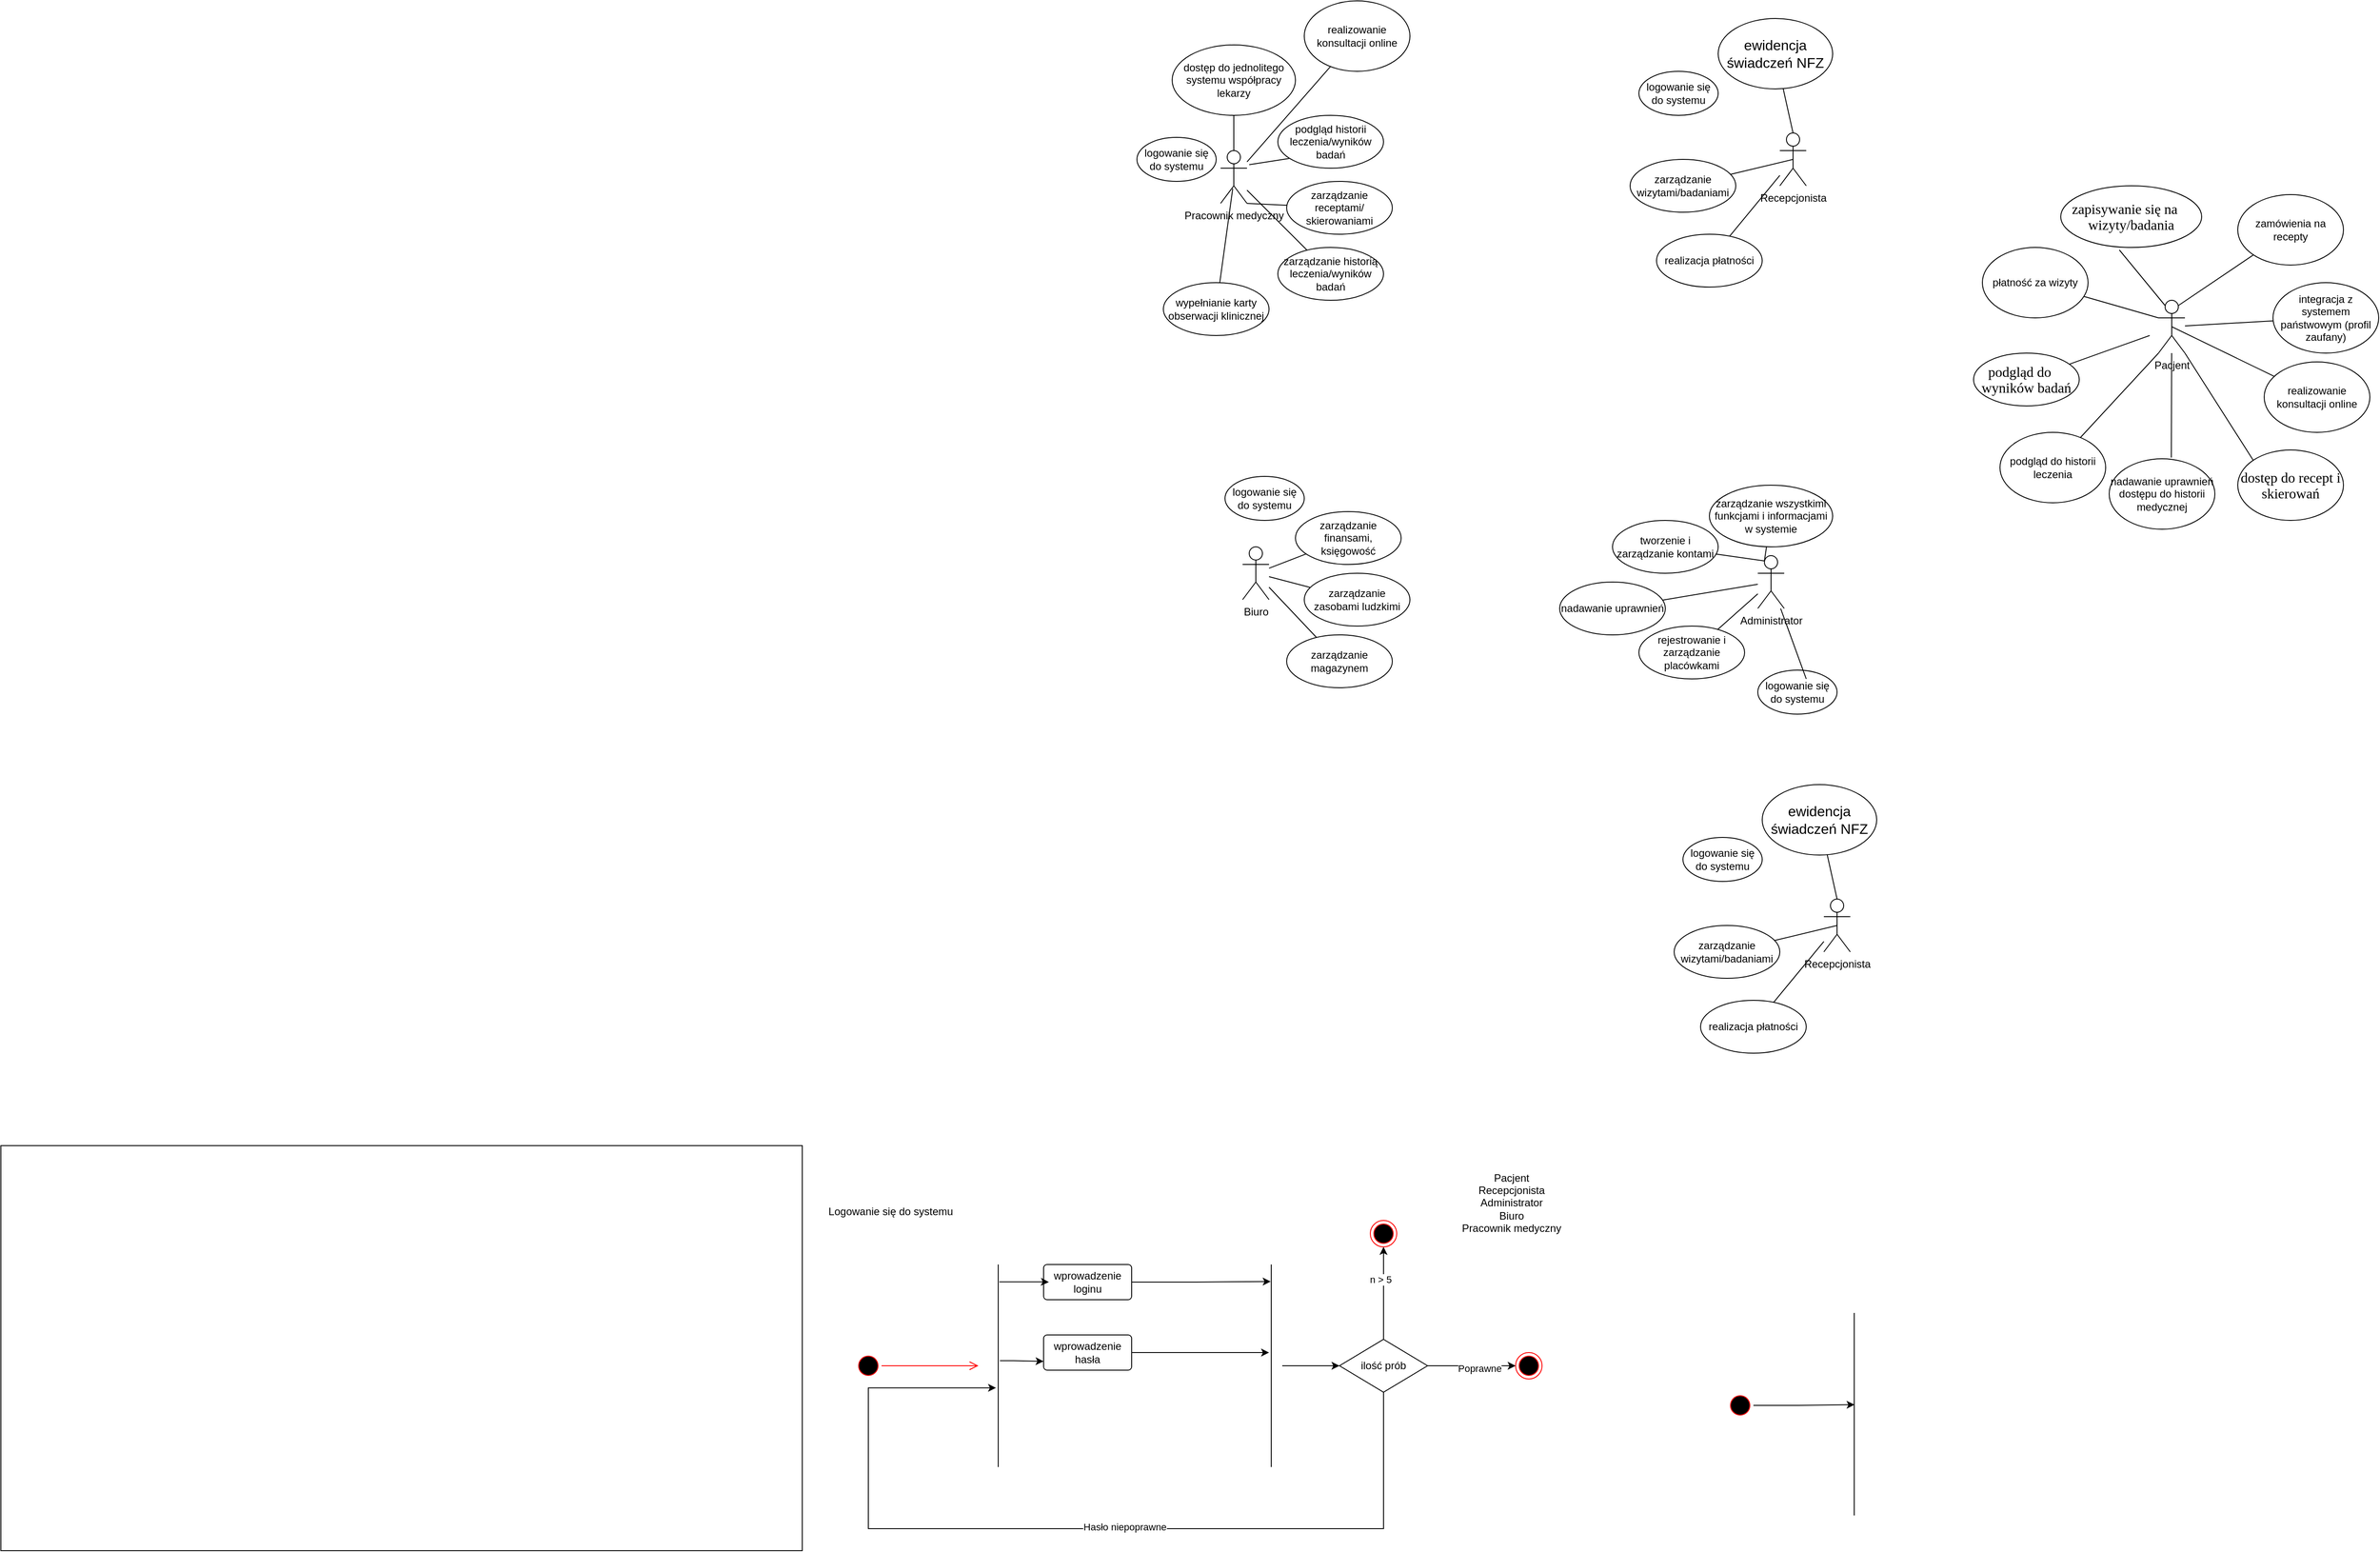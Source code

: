 <mxfile version="17.4.3" type="github">
  <diagram id="2RPdpxXCFyz0xVRLLAnb" name="Page-1">
    <mxGraphModel dx="3151" dy="1903" grid="1" gridSize="10" guides="1" tooltips="1" connect="1" arrows="1" fold="1" page="1" pageScale="1" pageWidth="827" pageHeight="1169" math="0" shadow="0">
      <root>
        <mxCell id="0" />
        <mxCell id="1" parent="0" />
        <mxCell id="TBF9zZiF4ZimvEeWQ7kE-50" value="" style="rounded=0;arcSize=10;whiteSpace=wrap;html=1;align=center;glass=0;shadow=0;" vertex="1" parent="1">
          <mxGeometry x="-1290" y="610" width="910" height="460" as="geometry" />
        </mxCell>
        <mxCell id="AdZAlGOrFTd36PGD04gz-3" value="Recepcjonista" style="shape=umlActor;verticalLabelPosition=bottom;verticalAlign=top;html=1;outlineConnect=0;" parent="1" vertex="1">
          <mxGeometry x="730" y="-540" width="30" height="60" as="geometry" />
        </mxCell>
        <mxCell id="AdZAlGOrFTd36PGD04gz-8" value="logowanie się do systemu" style="ellipse;whiteSpace=wrap;html=1;" parent="1" vertex="1">
          <mxGeometry x="705" y="70" width="90" height="50" as="geometry" />
        </mxCell>
        <mxCell id="AdZAlGOrFTd36PGD04gz-10" value="zarządzanie wizytami/badaniami" style="ellipse;whiteSpace=wrap;html=1;" parent="1" vertex="1">
          <mxGeometry x="560" y="-510" width="120" height="60" as="geometry" />
        </mxCell>
        <mxCell id="AdZAlGOrFTd36PGD04gz-11" value="&lt;div&gt;&lt;span style=&quot;font-size: 16px ; background-color: rgb(255 , 255 , 255)&quot;&gt;ewidencja świadczeń NFZ&lt;/span&gt;&lt;/div&gt;" style="ellipse;whiteSpace=wrap;html=1;align=center;" parent="1" vertex="1">
          <mxGeometry x="660" y="-670" width="130" height="80" as="geometry" />
        </mxCell>
        <mxCell id="AdZAlGOrFTd36PGD04gz-12" value="realizacja płatności" style="ellipse;whiteSpace=wrap;html=1;" parent="1" vertex="1">
          <mxGeometry x="590" y="-425" width="120" height="60" as="geometry" />
        </mxCell>
        <mxCell id="AdZAlGOrFTd36PGD04gz-13" value="Pracownik medyczny&lt;br&gt;" style="shape=umlActor;verticalLabelPosition=bottom;verticalAlign=top;html=1;outlineConnect=0;" parent="1" vertex="1">
          <mxGeometry x="95" y="-520" width="30" height="60" as="geometry" />
        </mxCell>
        <mxCell id="AdZAlGOrFTd36PGD04gz-14" value="podgląd historii leczenia/wyników badań" style="ellipse;whiteSpace=wrap;html=1;" parent="1" vertex="1">
          <mxGeometry x="160" y="-560" width="120" height="60" as="geometry" />
        </mxCell>
        <mxCell id="AdZAlGOrFTd36PGD04gz-15" value="zarządzanie receptami/&lt;br&gt;skierowaniami" style="ellipse;whiteSpace=wrap;html=1;" parent="1" vertex="1">
          <mxGeometry x="170" y="-485" width="120" height="60" as="geometry" />
        </mxCell>
        <mxCell id="AdZAlGOrFTd36PGD04gz-16" value="zarządzanie historią leczenia/wyników badań" style="ellipse;whiteSpace=wrap;html=1;" parent="1" vertex="1">
          <mxGeometry x="160" y="-410" width="120" height="60" as="geometry" />
        </mxCell>
        <mxCell id="AdZAlGOrFTd36PGD04gz-17" value="dostęp do jednolitego systemu współpracy lekarzy" style="ellipse;whiteSpace=wrap;html=1;" parent="1" vertex="1">
          <mxGeometry x="40" y="-640" width="140" height="80" as="geometry" />
        </mxCell>
        <mxCell id="AdZAlGOrFTd36PGD04gz-20" value="Administrator" style="shape=umlActor;verticalLabelPosition=bottom;verticalAlign=top;html=1;outlineConnect=0;" parent="1" vertex="1">
          <mxGeometry x="705" y="-60" width="30" height="60" as="geometry" />
        </mxCell>
        <mxCell id="AdZAlGOrFTd36PGD04gz-21" value="tworzenie i zarządzanie kontami" style="ellipse;whiteSpace=wrap;html=1;" parent="1" vertex="1">
          <mxGeometry x="540" y="-100" width="120" height="60" as="geometry" />
        </mxCell>
        <mxCell id="AdZAlGOrFTd36PGD04gz-22" value="nadawanie uprawnień" style="ellipse;whiteSpace=wrap;html=1;" parent="1" vertex="1">
          <mxGeometry x="480" y="-30" width="120" height="60" as="geometry" />
        </mxCell>
        <mxCell id="AdZAlGOrFTd36PGD04gz-23" value="rejestrowanie i zarządzanie placówkami" style="ellipse;whiteSpace=wrap;html=1;" parent="1" vertex="1">
          <mxGeometry x="570" y="20" width="120" height="60" as="geometry" />
        </mxCell>
        <mxCell id="AdZAlGOrFTd36PGD04gz-24" value="zarządzanie wszystkimi funkcjami i informacjami w systemie" style="ellipse;whiteSpace=wrap;html=1;" parent="1" vertex="1">
          <mxGeometry x="650" y="-140" width="140" height="70" as="geometry" />
        </mxCell>
        <mxCell id="AdZAlGOrFTd36PGD04gz-25" value="Biuro" style="shape=umlActor;verticalLabelPosition=bottom;verticalAlign=top;html=1;outlineConnect=0;" parent="1" vertex="1">
          <mxGeometry x="120" y="-70" width="30" height="60" as="geometry" />
        </mxCell>
        <mxCell id="AdZAlGOrFTd36PGD04gz-26" value="zarządzanie finansami, księgowość" style="ellipse;whiteSpace=wrap;html=1;" parent="1" vertex="1">
          <mxGeometry x="180" y="-110" width="120" height="60" as="geometry" />
        </mxCell>
        <mxCell id="AdZAlGOrFTd36PGD04gz-27" value="zarządzanie zasobami ludzkimi" style="ellipse;whiteSpace=wrap;html=1;" parent="1" vertex="1">
          <mxGeometry x="190" y="-40" width="120" height="60" as="geometry" />
        </mxCell>
        <mxCell id="AdZAlGOrFTd36PGD04gz-28" value="zarządzanie magazynem" style="ellipse;whiteSpace=wrap;html=1;" parent="1" vertex="1">
          <mxGeometry x="170" y="30" width="120" height="60" as="geometry" />
        </mxCell>
        <mxCell id="AdZAlGOrFTd36PGD04gz-33" value="" style="endArrow=none;html=1;rounded=0;" parent="1" source="AdZAlGOrFTd36PGD04gz-26" target="AdZAlGOrFTd36PGD04gz-25" edge="1">
          <mxGeometry width="50" height="50" relative="1" as="geometry">
            <mxPoint x="450" y="-110" as="sourcePoint" />
            <mxPoint x="500" y="-160" as="targetPoint" />
          </mxGeometry>
        </mxCell>
        <mxCell id="AdZAlGOrFTd36PGD04gz-37" value="" style="endArrow=none;html=1;rounded=0;" parent="1" source="AdZAlGOrFTd36PGD04gz-13" target="AdZAlGOrFTd36PGD04gz-17" edge="1">
          <mxGeometry width="50" height="50" relative="1" as="geometry">
            <mxPoint x="450" y="-310" as="sourcePoint" />
            <mxPoint x="500" y="-360" as="targetPoint" />
          </mxGeometry>
        </mxCell>
        <mxCell id="AdZAlGOrFTd36PGD04gz-39" value="" style="endArrow=none;html=1;rounded=0;entryX=0.75;entryY=0.1;entryDx=0;entryDy=0;entryPerimeter=0;" parent="1" edge="1">
          <mxGeometry width="50" height="50" relative="1" as="geometry">
            <mxPoint x="172.751" y="-511.02" as="sourcePoint" />
            <mxPoint x="127.5" y="-504" as="targetPoint" />
          </mxGeometry>
        </mxCell>
        <mxCell id="AdZAlGOrFTd36PGD04gz-40" value="" style="endArrow=none;html=1;rounded=0;entryX=1;entryY=1;entryDx=0;entryDy=0;entryPerimeter=0;" parent="1" source="AdZAlGOrFTd36PGD04gz-15" target="AdZAlGOrFTd36PGD04gz-13" edge="1">
          <mxGeometry width="50" height="50" relative="1" as="geometry">
            <mxPoint x="450" y="-310" as="sourcePoint" />
            <mxPoint x="500" y="-360" as="targetPoint" />
          </mxGeometry>
        </mxCell>
        <mxCell id="AdZAlGOrFTd36PGD04gz-41" value="" style="endArrow=none;html=1;rounded=0;" parent="1" source="AdZAlGOrFTd36PGD04gz-16" target="AdZAlGOrFTd36PGD04gz-13" edge="1">
          <mxGeometry width="50" height="50" relative="1" as="geometry">
            <mxPoint x="450" y="-310" as="sourcePoint" />
            <mxPoint x="500" y="-360" as="targetPoint" />
          </mxGeometry>
        </mxCell>
        <mxCell id="AdZAlGOrFTd36PGD04gz-42" value="" style="endArrow=none;html=1;rounded=0;" parent="1" source="AdZAlGOrFTd36PGD04gz-25" target="AdZAlGOrFTd36PGD04gz-27" edge="1">
          <mxGeometry width="50" height="50" relative="1" as="geometry">
            <mxPoint x="450" y="-110" as="sourcePoint" />
            <mxPoint x="500" y="-160" as="targetPoint" />
          </mxGeometry>
        </mxCell>
        <mxCell id="AdZAlGOrFTd36PGD04gz-43" value="" style="endArrow=none;html=1;rounded=0;exitX=0.283;exitY=0.05;exitDx=0;exitDy=0;exitPerimeter=0;" parent="1" source="AdZAlGOrFTd36PGD04gz-28" target="AdZAlGOrFTd36PGD04gz-25" edge="1">
          <mxGeometry width="50" height="50" relative="1" as="geometry">
            <mxPoint x="450" y="-110" as="sourcePoint" />
            <mxPoint x="500" y="-160" as="targetPoint" />
          </mxGeometry>
        </mxCell>
        <mxCell id="AdZAlGOrFTd36PGD04gz-44" value="" style="endArrow=none;html=1;rounded=0;entryX=0.25;entryY=0.1;entryDx=0;entryDy=0;entryPerimeter=0;" parent="1" source="AdZAlGOrFTd36PGD04gz-21" target="AdZAlGOrFTd36PGD04gz-20" edge="1">
          <mxGeometry width="50" height="50" relative="1" as="geometry">
            <mxPoint x="450" y="-110" as="sourcePoint" />
            <mxPoint x="500" y="-160" as="targetPoint" />
          </mxGeometry>
        </mxCell>
        <mxCell id="AdZAlGOrFTd36PGD04gz-45" value="" style="endArrow=none;html=1;rounded=0;" parent="1" source="AdZAlGOrFTd36PGD04gz-22" target="AdZAlGOrFTd36PGD04gz-20" edge="1">
          <mxGeometry width="50" height="50" relative="1" as="geometry">
            <mxPoint x="450" y="-110" as="sourcePoint" />
            <mxPoint x="500" y="-160" as="targetPoint" />
          </mxGeometry>
        </mxCell>
        <mxCell id="AdZAlGOrFTd36PGD04gz-46" value="" style="endArrow=none;html=1;rounded=0;" parent="1" source="AdZAlGOrFTd36PGD04gz-23" target="AdZAlGOrFTd36PGD04gz-20" edge="1">
          <mxGeometry width="50" height="50" relative="1" as="geometry">
            <mxPoint x="450" y="-110" as="sourcePoint" />
            <mxPoint x="500" y="-160" as="targetPoint" />
          </mxGeometry>
        </mxCell>
        <mxCell id="AdZAlGOrFTd36PGD04gz-47" value="" style="endArrow=none;html=1;rounded=0;exitX=0.25;exitY=0.1;exitDx=0;exitDy=0;exitPerimeter=0;" parent="1" source="AdZAlGOrFTd36PGD04gz-20" target="AdZAlGOrFTd36PGD04gz-24" edge="1">
          <mxGeometry width="50" height="50" relative="1" as="geometry">
            <mxPoint x="450" y="-110" as="sourcePoint" />
            <mxPoint x="500" y="-160" as="targetPoint" />
          </mxGeometry>
        </mxCell>
        <mxCell id="AdZAlGOrFTd36PGD04gz-49" value="" style="endArrow=none;html=1;rounded=0;entryX=0.5;entryY=0.5;entryDx=0;entryDy=0;entryPerimeter=0;" parent="1" source="AdZAlGOrFTd36PGD04gz-10" target="AdZAlGOrFTd36PGD04gz-3" edge="1">
          <mxGeometry width="50" height="50" relative="1" as="geometry">
            <mxPoint x="450" y="-510" as="sourcePoint" />
            <mxPoint x="500" y="-560" as="targetPoint" />
          </mxGeometry>
        </mxCell>
        <mxCell id="AdZAlGOrFTd36PGD04gz-50" value="" style="endArrow=none;html=1;rounded=0;" parent="1" source="AdZAlGOrFTd36PGD04gz-12" target="AdZAlGOrFTd36PGD04gz-3" edge="1">
          <mxGeometry width="50" height="50" relative="1" as="geometry">
            <mxPoint x="450" y="-510" as="sourcePoint" />
            <mxPoint x="500" y="-560" as="targetPoint" />
          </mxGeometry>
        </mxCell>
        <mxCell id="AdZAlGOrFTd36PGD04gz-51" value="" style="endArrow=none;html=1;rounded=0;entryX=0.5;entryY=0;entryDx=0;entryDy=0;entryPerimeter=0;" parent="1" source="AdZAlGOrFTd36PGD04gz-11" target="AdZAlGOrFTd36PGD04gz-3" edge="1">
          <mxGeometry width="50" height="50" relative="1" as="geometry">
            <mxPoint x="450" y="-510" as="sourcePoint" />
            <mxPoint x="500" y="-560" as="targetPoint" />
          </mxGeometry>
        </mxCell>
        <mxCell id="lqnqc55kXV3MOIMBdHod-2" value="&lt;p class=&quot;MsoListParagraph&quot; style=&quot;text-indent: -18.0pt&quot;&gt;&lt;span style=&quot;font-size: 12.0pt ; line-height: 107% ; font-family: &amp;#34;symbol&amp;#34;&quot;&gt;&lt;span style=&quot;font-stretch: normal ; font-size: 7pt ; line-height: normal ; font-family: &amp;#34;times new roman&amp;#34;&quot;&gt;&amp;nbsp; &amp;nbsp;&amp;nbsp;&lt;/span&gt;&lt;/span&gt;&lt;span style=&quot;font-size: 12.0pt ; line-height: 107% ; font-family: &amp;#34;times new roman&amp;#34; , serif&quot;&gt;zapisywanie się na wizyty/badania&lt;/span&gt;&lt;/p&gt;" style="ellipse;whiteSpace=wrap;html=1;" parent="1" vertex="1">
          <mxGeometry x="1049" y="-480" width="160" height="70" as="geometry" />
        </mxCell>
        <mxCell id="lqnqc55kXV3MOIMBdHod-3" value="&lt;p class=&quot;MsoListParagraph&quot; style=&quot;text-indent: -18.0pt&quot;&gt;&lt;span style=&quot;line-height: 107%&quot;&gt;&lt;span style=&quot;font-stretch: normal ; line-height: normal ; font-size: 16px&quot;&gt;&lt;font face=&quot;Symbol&quot;&gt;&amp;nbsp;&lt;/font&gt;&lt;/span&gt;&lt;span style=&quot;font-family: &amp;#34;times new roman&amp;#34; ; font-size: 7pt ; font-stretch: normal ; line-height: normal&quot;&gt; &amp;nbsp;&lt;/span&gt;&lt;/span&gt;&lt;span style=&quot;font-size: 12.0pt ; line-height: 107% ; font-family: &amp;#34;times new roman&amp;#34; , serif&quot;&gt;podgląd do wyników badań&lt;/span&gt;&lt;/p&gt;" style="ellipse;whiteSpace=wrap;html=1;" parent="1" vertex="1">
          <mxGeometry x="950" y="-290" width="120" height="60" as="geometry" />
        </mxCell>
        <mxCell id="lqnqc55kXV3MOIMBdHod-4" value="zamówienia na recepty" style="ellipse;whiteSpace=wrap;html=1;" parent="1" vertex="1">
          <mxGeometry x="1250" y="-470" width="120" height="80" as="geometry" />
        </mxCell>
        <mxCell id="lqnqc55kXV3MOIMBdHod-5" value="płatność za wizyty" style="ellipse;whiteSpace=wrap;html=1;" parent="1" vertex="1">
          <mxGeometry x="960" y="-410" width="120" height="80" as="geometry" />
        </mxCell>
        <mxCell id="lqnqc55kXV3MOIMBdHod-6" value="integracja z systemem państwowym (profil zaufany)" style="ellipse;whiteSpace=wrap;html=1;" parent="1" vertex="1">
          <mxGeometry x="1290" y="-370" width="120" height="80" as="geometry" />
        </mxCell>
        <mxCell id="lqnqc55kXV3MOIMBdHod-7" value="nadawanie uprawnień dostępu do historii medycznej" style="ellipse;whiteSpace=wrap;html=1;" parent="1" vertex="1">
          <mxGeometry x="1104" y="-170" width="120" height="80" as="geometry" />
        </mxCell>
        <mxCell id="lqnqc55kXV3MOIMBdHod-8" value="&lt;p class=&quot;MsoListParagraph&quot; style=&quot;text-indent: -18.0pt&quot;&gt;&lt;span style=&quot;font-size: 12pt ; line-height: 107%&quot;&gt;&lt;font face=&quot;Symbol&quot;&gt;&amp;nbsp; &amp;nbsp; &amp;nbsp;&amp;nbsp;&lt;/font&gt;&lt;/span&gt;&lt;span style=&quot;font-size: 12.0pt ; line-height: 107% ; font-family: &amp;#34;times new roman&amp;#34; , serif&quot;&gt;dostęp do recept i skierowań&lt;/span&gt;&lt;/p&gt;" style="ellipse;whiteSpace=wrap;html=1;" parent="1" vertex="1">
          <mxGeometry x="1250" y="-180" width="120" height="80" as="geometry" />
        </mxCell>
        <mxCell id="lqnqc55kXV3MOIMBdHod-9" value="podgląd do historii leczenia" style="ellipse;whiteSpace=wrap;html=1;" parent="1" vertex="1">
          <mxGeometry x="980" y="-200" width="120" height="80" as="geometry" />
        </mxCell>
        <mxCell id="lqnqc55kXV3MOIMBdHod-10" value="realizowanie konsultacji online" style="ellipse;whiteSpace=wrap;html=1;" parent="1" vertex="1">
          <mxGeometry x="190" y="-690" width="120" height="80" as="geometry" />
        </mxCell>
        <mxCell id="lqnqc55kXV3MOIMBdHod-11" value="Pacjent&lt;br&gt;" style="shape=umlActor;verticalLabelPosition=bottom;verticalAlign=top;html=1;outlineConnect=0;" parent="1" vertex="1">
          <mxGeometry x="1160" y="-350" width="30" height="60" as="geometry" />
        </mxCell>
        <mxCell id="lqnqc55kXV3MOIMBdHod-25" value="wypełnianie karty obserwacji klinicznej" style="ellipse;whiteSpace=wrap;html=1;" parent="1" vertex="1">
          <mxGeometry x="30" y="-370" width="120" height="60" as="geometry" />
        </mxCell>
        <mxCell id="lqnqc55kXV3MOIMBdHod-27" value="" style="endArrow=none;html=1;rounded=0;" parent="1" target="lqnqc55kXV3MOIMBdHod-25" edge="1">
          <mxGeometry width="50" height="50" relative="1" as="geometry">
            <mxPoint x="108.769" y="-476.772" as="sourcePoint" />
            <mxPoint x="371.24" y="-543.22" as="targetPoint" />
          </mxGeometry>
        </mxCell>
        <mxCell id="lqnqc55kXV3MOIMBdHod-30" value="" style="endArrow=none;html=1;rounded=0;fontFamily=Helvetica;" parent="1" source="AdZAlGOrFTd36PGD04gz-13" target="lqnqc55kXV3MOIMBdHod-10" edge="1">
          <mxGeometry width="50" height="50" relative="1" as="geometry">
            <mxPoint x="320" y="-810" as="sourcePoint" />
            <mxPoint x="370" y="-860" as="targetPoint" />
          </mxGeometry>
        </mxCell>
        <mxCell id="lqnqc55kXV3MOIMBdHod-34" value="realizowanie konsultacji online" style="ellipse;whiteSpace=wrap;html=1;" parent="1" vertex="1">
          <mxGeometry x="1280" y="-280" width="120" height="80" as="geometry" />
        </mxCell>
        <mxCell id="lqnqc55kXV3MOIMBdHod-35" value="logowanie się do systemu" style="ellipse;whiteSpace=wrap;html=1;" parent="1" vertex="1">
          <mxGeometry x="100" y="-150" width="90" height="50" as="geometry" />
        </mxCell>
        <mxCell id="lqnqc55kXV3MOIMBdHod-36" value="logowanie się do systemu" style="ellipse;whiteSpace=wrap;html=1;" parent="1" vertex="1">
          <mxGeometry y="-535" width="90" height="50" as="geometry" />
        </mxCell>
        <mxCell id="lqnqc55kXV3MOIMBdHod-37" value="logowanie się do systemu" style="ellipse;whiteSpace=wrap;html=1;" parent="1" vertex="1">
          <mxGeometry x="570" y="-610" width="90" height="50" as="geometry" />
        </mxCell>
        <mxCell id="TBF9zZiF4ZimvEeWQ7kE-1" value="" style="endArrow=none;html=1;rounded=0;" edge="1" parent="1" target="AdZAlGOrFTd36PGD04gz-20">
          <mxGeometry width="50" height="50" relative="1" as="geometry">
            <mxPoint x="759.995" y="80.004" as="sourcePoint" />
            <mxPoint x="805.54" y="39.473" as="targetPoint" />
          </mxGeometry>
        </mxCell>
        <mxCell id="TBF9zZiF4ZimvEeWQ7kE-2" value="" style="endArrow=none;html=1;rounded=0;" edge="1" parent="1" source="lqnqc55kXV3MOIMBdHod-9">
          <mxGeometry width="50" height="50" relative="1" as="geometry">
            <mxPoint x="1189.085" y="-209.996" as="sourcePoint" />
            <mxPoint x="1159.997" y="-290" as="targetPoint" />
          </mxGeometry>
        </mxCell>
        <mxCell id="TBF9zZiF4ZimvEeWQ7kE-3" value="" style="endArrow=none;html=1;rounded=0;" edge="1" parent="1" source="lqnqc55kXV3MOIMBdHod-3">
          <mxGeometry width="50" height="50" relative="1" as="geometry">
            <mxPoint x="1081.337" y="-184.111" as="sourcePoint" />
            <mxPoint x="1150" y="-310" as="targetPoint" />
          </mxGeometry>
        </mxCell>
        <mxCell id="TBF9zZiF4ZimvEeWQ7kE-4" value="" style="endArrow=none;html=1;rounded=0;entryX=0;entryY=0.333;entryDx=0;entryDy=0;entryPerimeter=0;" edge="1" parent="1" source="lqnqc55kXV3MOIMBdHod-5" target="lqnqc55kXV3MOIMBdHod-11">
          <mxGeometry width="50" height="50" relative="1" as="geometry">
            <mxPoint x="1068.998" y="-267.315" as="sourcePoint" />
            <mxPoint x="1160" y="-300" as="targetPoint" />
          </mxGeometry>
        </mxCell>
        <mxCell id="TBF9zZiF4ZimvEeWQ7kE-5" value="" style="endArrow=none;html=1;rounded=0;entryX=0.25;entryY=0.1;entryDx=0;entryDy=0;entryPerimeter=0;exitX=0.416;exitY=1.041;exitDx=0;exitDy=0;exitPerimeter=0;" edge="1" parent="1" source="lqnqc55kXV3MOIMBdHod-2" target="lqnqc55kXV3MOIMBdHod-11">
          <mxGeometry width="50" height="50" relative="1" as="geometry">
            <mxPoint x="1085.149" y="-344.243" as="sourcePoint" />
            <mxPoint x="1170" y="-320" as="targetPoint" />
          </mxGeometry>
        </mxCell>
        <mxCell id="TBF9zZiF4ZimvEeWQ7kE-6" value="" style="endArrow=none;html=1;rounded=0;entryX=0.75;entryY=0.1;entryDx=0;entryDy=0;entryPerimeter=0;" edge="1" parent="1" source="lqnqc55kXV3MOIMBdHod-4" target="lqnqc55kXV3MOIMBdHod-11">
          <mxGeometry width="50" height="50" relative="1" as="geometry">
            <mxPoint x="1125.56" y="-397.13" as="sourcePoint" />
            <mxPoint x="1177.5" y="-334" as="targetPoint" />
          </mxGeometry>
        </mxCell>
        <mxCell id="TBF9zZiF4ZimvEeWQ7kE-7" value="" style="endArrow=none;html=1;rounded=0;exitX=0.588;exitY=-0.017;exitDx=0;exitDy=0;exitPerimeter=0;" edge="1" parent="1" source="lqnqc55kXV3MOIMBdHod-7" target="lqnqc55kXV3MOIMBdHod-11">
          <mxGeometry width="50" height="50" relative="1" as="geometry">
            <mxPoint x="1275.194" y="-393.396" as="sourcePoint" />
            <mxPoint x="1185" y="-340" as="targetPoint" />
          </mxGeometry>
        </mxCell>
        <mxCell id="TBF9zZiF4ZimvEeWQ7kE-9" value="" style="endArrow=none;html=1;rounded=0;exitX=0;exitY=0;exitDx=0;exitDy=0;entryX=1;entryY=1;entryDx=0;entryDy=0;entryPerimeter=0;" edge="1" parent="1" source="lqnqc55kXV3MOIMBdHod-8" target="lqnqc55kXV3MOIMBdHod-11">
          <mxGeometry width="50" height="50" relative="1" as="geometry">
            <mxPoint x="1184.56" y="-161.36" as="sourcePoint" />
            <mxPoint x="1184.911" y="-280" as="targetPoint" />
          </mxGeometry>
        </mxCell>
        <mxCell id="TBF9zZiF4ZimvEeWQ7kE-10" value="" style="endArrow=none;html=1;rounded=0;entryX=0.5;entryY=0.5;entryDx=0;entryDy=0;entryPerimeter=0;" edge="1" parent="1" source="lqnqc55kXV3MOIMBdHod-34" target="lqnqc55kXV3MOIMBdHod-11">
          <mxGeometry width="50" height="50" relative="1" as="geometry">
            <mxPoint x="1277.574" y="-158.284" as="sourcePoint" />
            <mxPoint x="1200" y="-280" as="targetPoint" />
          </mxGeometry>
        </mxCell>
        <mxCell id="TBF9zZiF4ZimvEeWQ7kE-11" value="" style="endArrow=none;html=1;rounded=0;" edge="1" parent="1" source="lqnqc55kXV3MOIMBdHod-6" target="lqnqc55kXV3MOIMBdHod-11">
          <mxGeometry width="50" height="50" relative="1" as="geometry">
            <mxPoint x="1301.557" y="-253.601" as="sourcePoint" />
            <mxPoint x="1185" y="-310" as="targetPoint" />
          </mxGeometry>
        </mxCell>
        <mxCell id="TBF9zZiF4ZimvEeWQ7kE-12" value="" style="ellipse;html=1;shape=startState;fillColor=#000000;strokeColor=#ff0000;" vertex="1" parent="1">
          <mxGeometry x="-320" y="845" width="30" height="30" as="geometry" />
        </mxCell>
        <mxCell id="TBF9zZiF4ZimvEeWQ7kE-13" value="" style="edgeStyle=orthogonalEdgeStyle;html=1;verticalAlign=bottom;endArrow=open;endSize=8;strokeColor=#ff0000;rounded=0;" edge="1" source="TBF9zZiF4ZimvEeWQ7kE-12" parent="1">
          <mxGeometry relative="1" as="geometry">
            <mxPoint x="-180" y="860" as="targetPoint" />
          </mxGeometry>
        </mxCell>
        <mxCell id="TBF9zZiF4ZimvEeWQ7kE-52" style="edgeStyle=orthogonalEdgeStyle;rounded=0;orthogonalLoop=1;jettySize=auto;html=1;entryX=0;entryY=0.75;entryDx=0;entryDy=0;exitX=0.475;exitY=0.424;exitDx=0;exitDy=0;exitPerimeter=0;" edge="1" parent="1" source="TBF9zZiF4ZimvEeWQ7kE-14" target="TBF9zZiF4ZimvEeWQ7kE-34">
          <mxGeometry relative="1" as="geometry">
            <Array as="points">
              <mxPoint x="-140" y="854" />
            </Array>
          </mxGeometry>
        </mxCell>
        <mxCell id="TBF9zZiF4ZimvEeWQ7kE-14" value="" style="line;strokeWidth=1;fillColor=none;align=left;verticalAlign=middle;spacingTop=-1;spacingLeft=3;spacingRight=3;rotatable=0;labelPosition=right;points=[];portConstraint=eastwest;direction=south;" vertex="1" parent="1">
          <mxGeometry x="-170" y="745" width="25" height="230" as="geometry" />
        </mxCell>
        <mxCell id="TBF9zZiF4ZimvEeWQ7kE-23" value="Recepcjonista" style="shape=umlActor;verticalLabelPosition=bottom;verticalAlign=top;html=1;outlineConnect=0;" vertex="1" parent="1">
          <mxGeometry x="780" y="330" width="30" height="60" as="geometry" />
        </mxCell>
        <mxCell id="TBF9zZiF4ZimvEeWQ7kE-24" value="zarządzanie wizytami/badaniami" style="ellipse;whiteSpace=wrap;html=1;" vertex="1" parent="1">
          <mxGeometry x="610" y="360" width="120" height="60" as="geometry" />
        </mxCell>
        <mxCell id="TBF9zZiF4ZimvEeWQ7kE-25" value="&lt;div&gt;&lt;span style=&quot;font-size: 16px ; background-color: rgb(255 , 255 , 255)&quot;&gt;ewidencja świadczeń NFZ&lt;/span&gt;&lt;/div&gt;" style="ellipse;whiteSpace=wrap;html=1;align=center;" vertex="1" parent="1">
          <mxGeometry x="710" y="200" width="130" height="80" as="geometry" />
        </mxCell>
        <mxCell id="TBF9zZiF4ZimvEeWQ7kE-26" value="realizacja płatności" style="ellipse;whiteSpace=wrap;html=1;" vertex="1" parent="1">
          <mxGeometry x="640" y="445" width="120" height="60" as="geometry" />
        </mxCell>
        <mxCell id="TBF9zZiF4ZimvEeWQ7kE-27" value="" style="endArrow=none;html=1;rounded=0;entryX=0.5;entryY=0.5;entryDx=0;entryDy=0;entryPerimeter=0;" edge="1" parent="1" source="TBF9zZiF4ZimvEeWQ7kE-24" target="TBF9zZiF4ZimvEeWQ7kE-23">
          <mxGeometry width="50" height="50" relative="1" as="geometry">
            <mxPoint x="500" y="360" as="sourcePoint" />
            <mxPoint x="550" y="310" as="targetPoint" />
          </mxGeometry>
        </mxCell>
        <mxCell id="TBF9zZiF4ZimvEeWQ7kE-28" value="" style="endArrow=none;html=1;rounded=0;" edge="1" parent="1" source="TBF9zZiF4ZimvEeWQ7kE-26" target="TBF9zZiF4ZimvEeWQ7kE-23">
          <mxGeometry width="50" height="50" relative="1" as="geometry">
            <mxPoint x="500" y="360" as="sourcePoint" />
            <mxPoint x="550" y="310" as="targetPoint" />
          </mxGeometry>
        </mxCell>
        <mxCell id="TBF9zZiF4ZimvEeWQ7kE-29" value="" style="endArrow=none;html=1;rounded=0;entryX=0.5;entryY=0;entryDx=0;entryDy=0;entryPerimeter=0;" edge="1" parent="1" source="TBF9zZiF4ZimvEeWQ7kE-25" target="TBF9zZiF4ZimvEeWQ7kE-23">
          <mxGeometry width="50" height="50" relative="1" as="geometry">
            <mxPoint x="500" y="360" as="sourcePoint" />
            <mxPoint x="550" y="310" as="targetPoint" />
          </mxGeometry>
        </mxCell>
        <mxCell id="TBF9zZiF4ZimvEeWQ7kE-30" value="logowanie się do systemu" style="ellipse;whiteSpace=wrap;html=1;" vertex="1" parent="1">
          <mxGeometry x="620" y="260" width="90" height="50" as="geometry" />
        </mxCell>
        <mxCell id="TBF9zZiF4ZimvEeWQ7kE-31" value="Logowanie się do systemu" style="text;html=1;align=center;verticalAlign=middle;resizable=0;points=[];autosize=1;strokeColor=none;fillColor=none;" vertex="1" parent="1">
          <mxGeometry x="-360" y="675" width="160" height="20" as="geometry" />
        </mxCell>
        <mxCell id="TBF9zZiF4ZimvEeWQ7kE-47" style="edgeStyle=orthogonalEdgeStyle;rounded=0;orthogonalLoop=1;jettySize=auto;html=1;entryX=0.084;entryY=0.526;entryDx=0;entryDy=0;entryPerimeter=0;" edge="1" parent="1" source="TBF9zZiF4ZimvEeWQ7kE-33" target="TBF9zZiF4ZimvEeWQ7kE-35">
          <mxGeometry relative="1" as="geometry" />
        </mxCell>
        <mxCell id="TBF9zZiF4ZimvEeWQ7kE-33" value="wprowadzenie loginu" style="rounded=1;arcSize=10;whiteSpace=wrap;html=1;align=center;" vertex="1" parent="1">
          <mxGeometry x="-106" y="745" width="100" height="40" as="geometry" />
        </mxCell>
        <mxCell id="TBF9zZiF4ZimvEeWQ7kE-46" style="edgeStyle=orthogonalEdgeStyle;rounded=0;orthogonalLoop=1;jettySize=auto;html=1;entryX=0.435;entryY=0.6;entryDx=0;entryDy=0;entryPerimeter=0;" edge="1" parent="1" source="TBF9zZiF4ZimvEeWQ7kE-34" target="TBF9zZiF4ZimvEeWQ7kE-35">
          <mxGeometry relative="1" as="geometry" />
        </mxCell>
        <mxCell id="TBF9zZiF4ZimvEeWQ7kE-34" value="wprowadzenie hasła" style="rounded=1;arcSize=10;whiteSpace=wrap;html=1;align=center;" vertex="1" parent="1">
          <mxGeometry x="-106" y="825" width="100" height="40" as="geometry" />
        </mxCell>
        <mxCell id="TBF9zZiF4ZimvEeWQ7kE-48" style="edgeStyle=orthogonalEdgeStyle;rounded=0;orthogonalLoop=1;jettySize=auto;html=1;entryX=0;entryY=0.5;entryDx=0;entryDy=0;" edge="1" parent="1" source="TBF9zZiF4ZimvEeWQ7kE-35" target="TBF9zZiF4ZimvEeWQ7kE-36">
          <mxGeometry relative="1" as="geometry" />
        </mxCell>
        <mxCell id="TBF9zZiF4ZimvEeWQ7kE-35" value="" style="line;strokeWidth=1;fillColor=none;align=left;verticalAlign=middle;spacingTop=-1;spacingLeft=3;spacingRight=3;rotatable=0;labelPosition=right;points=[];portConstraint=eastwest;direction=south;" vertex="1" parent="1">
          <mxGeometry x="140" y="745" width="25" height="230" as="geometry" />
        </mxCell>
        <mxCell id="TBF9zZiF4ZimvEeWQ7kE-39" style="edgeStyle=orthogonalEdgeStyle;rounded=0;orthogonalLoop=1;jettySize=auto;html=1;entryX=0.609;entryY=0.6;entryDx=0;entryDy=0;entryPerimeter=0;" edge="1" parent="1" source="TBF9zZiF4ZimvEeWQ7kE-36" target="TBF9zZiF4ZimvEeWQ7kE-14">
          <mxGeometry relative="1" as="geometry">
            <Array as="points">
              <mxPoint x="280" y="1045" />
              <mxPoint x="-305" y="1045" />
              <mxPoint x="-305" y="885" />
            </Array>
          </mxGeometry>
        </mxCell>
        <mxCell id="TBF9zZiF4ZimvEeWQ7kE-40" value="Hasło niepoprawne" style="edgeLabel;html=1;align=center;verticalAlign=middle;resizable=0;points=[];" vertex="1" connectable="0" parent="TBF9zZiF4ZimvEeWQ7kE-39">
          <mxGeometry x="-0.14" y="-2" relative="1" as="geometry">
            <mxPoint as="offset" />
          </mxGeometry>
        </mxCell>
        <mxCell id="TBF9zZiF4ZimvEeWQ7kE-41" style="edgeStyle=orthogonalEdgeStyle;rounded=0;orthogonalLoop=1;jettySize=auto;html=1;" edge="1" parent="1" source="TBF9zZiF4ZimvEeWQ7kE-36" target="TBF9zZiF4ZimvEeWQ7kE-38">
          <mxGeometry relative="1" as="geometry" />
        </mxCell>
        <mxCell id="TBF9zZiF4ZimvEeWQ7kE-43" value="Poprawne" style="edgeLabel;html=1;align=center;verticalAlign=middle;resizable=0;points=[];" vertex="1" connectable="0" parent="TBF9zZiF4ZimvEeWQ7kE-41">
          <mxGeometry x="0.18" y="-3" relative="1" as="geometry">
            <mxPoint as="offset" />
          </mxGeometry>
        </mxCell>
        <mxCell id="TBF9zZiF4ZimvEeWQ7kE-44" style="edgeStyle=orthogonalEdgeStyle;rounded=0;orthogonalLoop=1;jettySize=auto;html=1;entryX=0.5;entryY=1;entryDx=0;entryDy=0;" edge="1" parent="1" source="TBF9zZiF4ZimvEeWQ7kE-36" target="TBF9zZiF4ZimvEeWQ7kE-37">
          <mxGeometry relative="1" as="geometry" />
        </mxCell>
        <mxCell id="TBF9zZiF4ZimvEeWQ7kE-45" value="n &amp;gt; 5&amp;nbsp;" style="edgeLabel;html=1;align=center;verticalAlign=middle;resizable=0;points=[];" vertex="1" connectable="0" parent="TBF9zZiF4ZimvEeWQ7kE-44">
          <mxGeometry x="0.3" y="2" relative="1" as="geometry">
            <mxPoint as="offset" />
          </mxGeometry>
        </mxCell>
        <mxCell id="TBF9zZiF4ZimvEeWQ7kE-36" value="ilość prób" style="shape=rhombus;perimeter=rhombusPerimeter;whiteSpace=wrap;html=1;align=center;" vertex="1" parent="1">
          <mxGeometry x="230" y="830" width="100" height="60" as="geometry" />
        </mxCell>
        <mxCell id="TBF9zZiF4ZimvEeWQ7kE-37" value="" style="ellipse;html=1;shape=endState;fillColor=#000000;strokeColor=#ff0000;" vertex="1" parent="1">
          <mxGeometry x="265" y="695" width="30" height="30" as="geometry" />
        </mxCell>
        <mxCell id="TBF9zZiF4ZimvEeWQ7kE-38" value="" style="ellipse;html=1;shape=endState;fillColor=#000000;strokeColor=#ff0000;" vertex="1" parent="1">
          <mxGeometry x="430" y="845" width="30" height="30" as="geometry" />
        </mxCell>
        <mxCell id="TBF9zZiF4ZimvEeWQ7kE-49" value="Pacjent&lt;br&gt;Recepcjonista&lt;br&gt;Administrator&lt;br&gt;Biuro&lt;br&gt;Pracownik medyczny&lt;br&gt;" style="text;html=1;align=center;verticalAlign=middle;resizable=0;points=[];autosize=1;strokeColor=none;fillColor=none;" vertex="1" parent="1">
          <mxGeometry x="360" y="635" width="130" height="80" as="geometry" />
        </mxCell>
        <mxCell id="TBF9zZiF4ZimvEeWQ7kE-54" style="edgeStyle=orthogonalEdgeStyle;rounded=0;orthogonalLoop=1;jettySize=auto;html=1;exitX=0.086;exitY=0.448;exitDx=0;exitDy=0;exitPerimeter=0;" edge="1" parent="1" source="TBF9zZiF4ZimvEeWQ7kE-14">
          <mxGeometry relative="1" as="geometry">
            <mxPoint x="-150" y="764.85" as="sourcePoint" />
            <mxPoint x="-100" y="765" as="targetPoint" />
            <Array as="points">
              <mxPoint x="-105" y="765" />
            </Array>
          </mxGeometry>
        </mxCell>
        <mxCell id="TBF9zZiF4ZimvEeWQ7kE-58" style="edgeStyle=orthogonalEdgeStyle;rounded=0;orthogonalLoop=1;jettySize=auto;html=1;entryX=0.453;entryY=0.484;entryDx=0;entryDy=0;entryPerimeter=0;" edge="1" parent="1" source="TBF9zZiF4ZimvEeWQ7kE-56" target="TBF9zZiF4ZimvEeWQ7kE-57">
          <mxGeometry relative="1" as="geometry" />
        </mxCell>
        <mxCell id="TBF9zZiF4ZimvEeWQ7kE-56" value="" style="ellipse;html=1;shape=startState;fillColor=#000000;strokeColor=#ff0000;" vertex="1" parent="1">
          <mxGeometry x="670" y="890" width="30" height="30" as="geometry" />
        </mxCell>
        <mxCell id="TBF9zZiF4ZimvEeWQ7kE-57" value="" style="line;strokeWidth=1;fillColor=none;align=left;verticalAlign=middle;spacingTop=-1;spacingLeft=3;spacingRight=3;rotatable=0;labelPosition=right;points=[];portConstraint=eastwest;direction=south;" vertex="1" parent="1">
          <mxGeometry x="802" y="800" width="25" height="230" as="geometry" />
        </mxCell>
      </root>
    </mxGraphModel>
  </diagram>
</mxfile>
